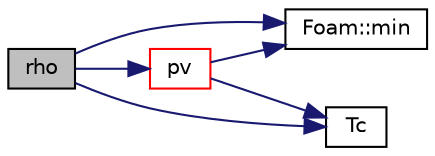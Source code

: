 digraph "rho"
{
  bgcolor="transparent";
  edge [fontname="Helvetica",fontsize="10",labelfontname="Helvetica",labelfontsize="10"];
  node [fontname="Helvetica",fontsize="10",shape=record];
  rankdir="LR";
  Node833 [label="rho",height=0.2,width=0.4,color="black", fillcolor="grey75", style="filled", fontcolor="black"];
  Node833 -> Node834 [color="midnightblue",fontsize="10",style="solid",fontname="Helvetica"];
  Node834 [label="Foam::min",height=0.2,width=0.4,color="black",URL="$a21851.html#a253e112ad2d56d96230ff39ea7f442dc"];
  Node833 -> Node835 [color="midnightblue",fontsize="10",style="solid",fontname="Helvetica"];
  Node835 [label="pv",height=0.2,width=0.4,color="red",URL="$a31177.html#aa3c230b52e10bf31a7d8ee2ad9b1cf6b",tooltip="Calculate the mixture vapour pressure [Pa]. "];
  Node835 -> Node834 [color="midnightblue",fontsize="10",style="solid",fontname="Helvetica"];
  Node835 -> Node836 [color="midnightblue",fontsize="10",style="solid",fontname="Helvetica"];
  Node836 [label="Tc",height=0.2,width=0.4,color="black",URL="$a31177.html#a9b1dc94279d851c3a22b7e0db3af350b",tooltip="Calculate the critical temperature of mixture. "];
  Node833 -> Node836 [color="midnightblue",fontsize="10",style="solid",fontname="Helvetica"];
}
